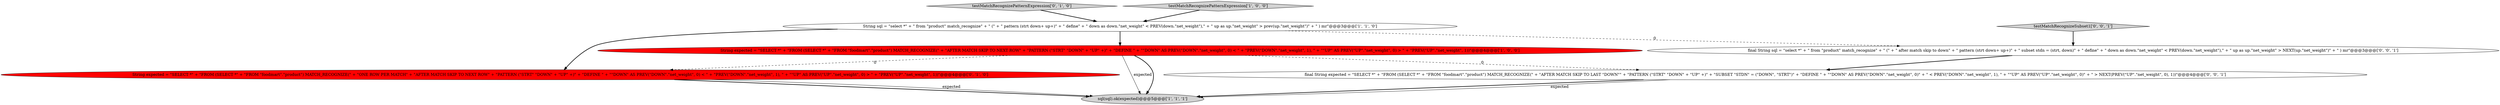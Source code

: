 digraph {
4 [style = filled, label = "String expected = \"SELECT *\" + \"FROM (SELECT *\" + \"FROM \"foodmart\".\"product\") MATCH_RECOGNIZE(\" + \"ONE ROW PER MATCH\" + \"AFTER MATCH SKIP TO NEXT ROW\" + \"PATTERN (\"STRT\" \"DOWN\" + \"UP\" +)\" + \"DEFINE \" + \"\"DOWN\" AS PREV(\"DOWN\".\"net_weight\", 0) < \" + \"PREV(\"DOWN\".\"net_weight\", 1), \" + \"\"UP\" AS PREV(\"UP\".\"net_weight\", 0) > \" + \"PREV(\"UP\".\"net_weight\", 1))\"@@@4@@@['0', '1', '0']", fillcolor = red, shape = ellipse image = "AAA1AAABBB2BBB"];
1 [style = filled, label = "sql(sql).ok(expected)@@@5@@@['1', '1', '1']", fillcolor = lightgray, shape = ellipse image = "AAA0AAABBB1BBB"];
5 [style = filled, label = "testMatchRecognizePatternExpression['0', '1', '0']", fillcolor = lightgray, shape = diamond image = "AAA0AAABBB2BBB"];
6 [style = filled, label = "testMatchRecognizeSubset1['0', '0', '1']", fillcolor = lightgray, shape = diamond image = "AAA0AAABBB3BBB"];
0 [style = filled, label = "String expected = \"SELECT *\" + \"FROM (SELECT *\" + \"FROM \"foodmart\".\"product\") MATCH_RECOGNIZE(\" + \"AFTER MATCH SKIP TO NEXT ROW\" + \"PATTERN (\"STRT\" \"DOWN\" + \"UP\" +)\" + \"DEFINE \" + \"\"DOWN\" AS PREV(\"DOWN\".\"net_weight\", 0) < \" + \"PREV(\"DOWN\".\"net_weight\", 1), \" + \"\"UP\" AS PREV(\"UP\".\"net_weight\", 0) > \" + \"PREV(\"UP\".\"net_weight\", 1))\"@@@4@@@['1', '0', '0']", fillcolor = red, shape = ellipse image = "AAA1AAABBB1BBB"];
2 [style = filled, label = "testMatchRecognizePatternExpression['1', '0', '0']", fillcolor = lightgray, shape = diamond image = "AAA0AAABBB1BBB"];
7 [style = filled, label = "final String sql = \"select *\" + \" from \"product\" match_recognize\" + \" (\" + \" after match skip to down\" + \" pattern (strt down+ up+)\" + \" subset stdn = (strt, down)\" + \" define\" + \" down as down.\"net_weight\" < PREV(down.\"net_weight\"),\" + \" up as up.\"net_weight\" > NEXT(up.\"net_weight\")\" + \" ) mr\"@@@3@@@['0', '0', '1']", fillcolor = white, shape = ellipse image = "AAA0AAABBB3BBB"];
3 [style = filled, label = "String sql = \"select *\" + \" from \"product\" match_recognize\" + \" (\" + \" pattern (strt down+ up+)\" + \" define\" + \" down as down.\"net_weight\" < PREV(down.\"net_weight\"),\" + \" up as up.\"net_weight\" > prev(up.\"net_weight\")\" + \" ) mr\"@@@3@@@['1', '1', '0']", fillcolor = white, shape = ellipse image = "AAA0AAABBB1BBB"];
8 [style = filled, label = "final String expected = \"SELECT *\" + \"FROM (SELECT *\" + \"FROM \"foodmart\".\"product\") MATCH_RECOGNIZE(\" + \"AFTER MATCH SKIP TO LAST \"DOWN\"\" + \"PATTERN (\"STRT\" \"DOWN\" + \"UP\" +)\" + \"SUBSET \"STDN\" = (\"DOWN\", \"STRT\")\" + \"DEFINE \" + \"\"DOWN\" AS PREV(\"DOWN\".\"net_weight\", 0)\" + \" < PREV(\"DOWN\".\"net_weight\", 1), \" + \"\"UP\" AS PREV(\"UP\".\"net_weight\", 0)\" + \" > NEXT(PREV(\"UP\".\"net_weight\", 0), 1))\"@@@4@@@['0', '0', '1']", fillcolor = white, shape = ellipse image = "AAA0AAABBB3BBB"];
0->1 [style = solid, label="expected"];
5->3 [style = bold, label=""];
8->1 [style = bold, label=""];
0->8 [style = dashed, label="0"];
8->1 [style = solid, label="expected"];
4->1 [style = bold, label=""];
0->4 [style = dashed, label="0"];
4->1 [style = solid, label="expected"];
6->7 [style = bold, label=""];
7->8 [style = bold, label=""];
3->7 [style = dashed, label="0"];
3->4 [style = bold, label=""];
0->1 [style = bold, label=""];
3->0 [style = bold, label=""];
2->3 [style = bold, label=""];
}
